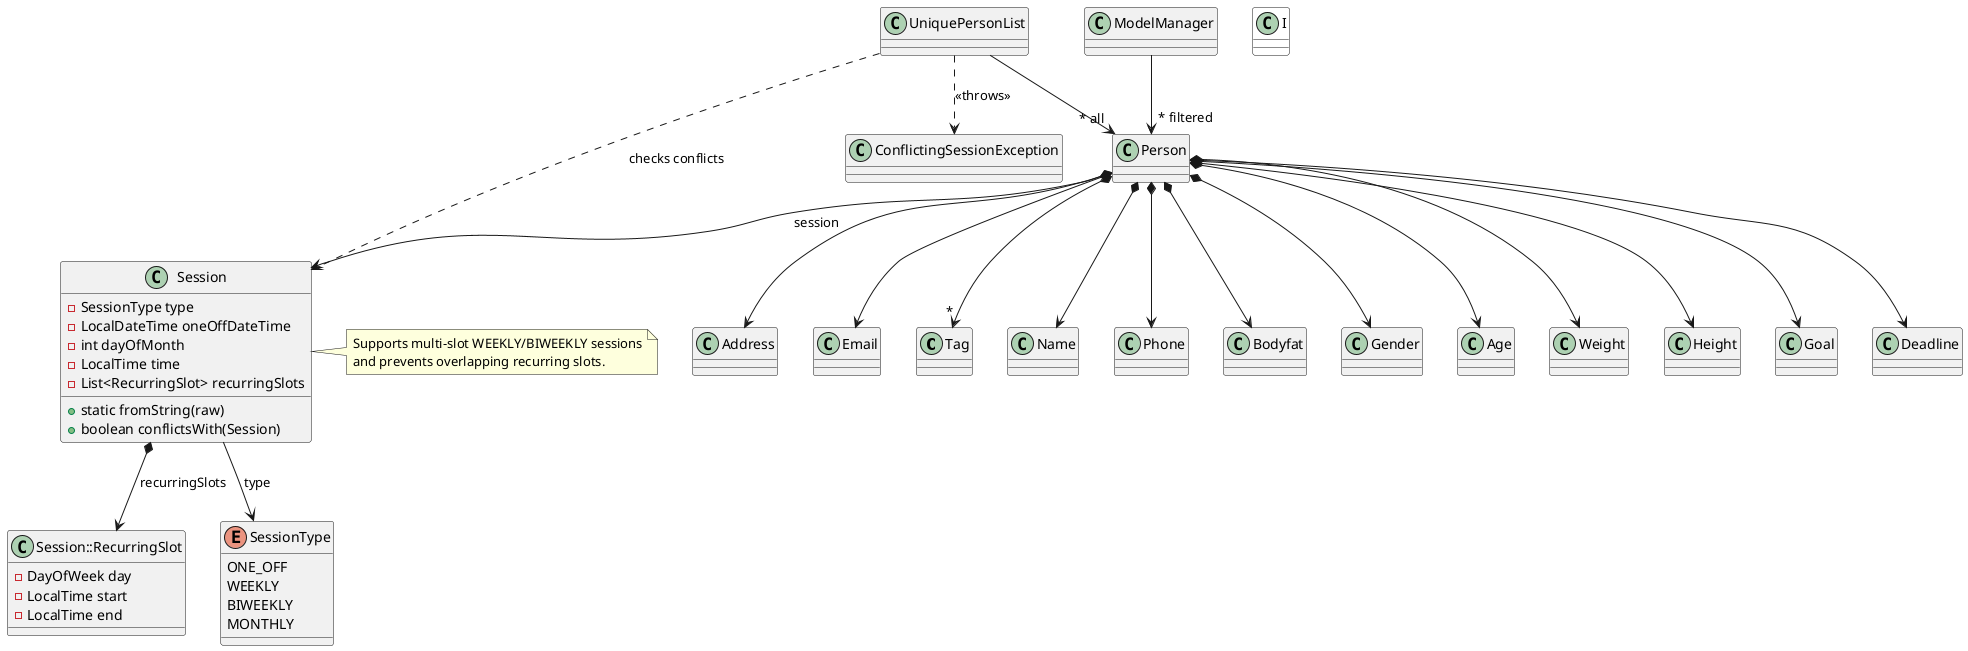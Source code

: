 @startuml

Class Tag

Class Session {
    -SessionType type
    -LocalDateTime oneOffDateTime
    -int dayOfMonth
    -LocalTime time
    -List<RecurringSlot> recurringSlots
    +static fromString(raw)
    +boolean conflictsWith(Session)
}

Class "Session::RecurringSlot" as SessionRecurringSlot {
    -DayOfWeek day
    -LocalTime start
    -LocalTime end
}

Enum SessionType {
    ONE_OFF
    WEEKLY
    BIWEEKLY
    MONTHLY
}

Class ConflictingSessionException

Class I #FFFFFF

UniquePersonList --> "~* all" Person
UniquePersonList ..> Session : checks conflicts
UniquePersonList ..> ConflictingSessionException : <<throws>>
Person *--> Name
Person *--> Phone
Person *--> Email
Person *--> Address
Person *--> Bodyfat
Person *--> Gender
Person *--> Age
Person *--> Weight
Person *--> Height
Person *--> Goal
Person *--> Deadline
Person *--> "*" Tag
Person *--> Session : session
Session *--> SessionRecurringSlot : recurringSlots
Session --> SessionType : type

Address -[hidden]right-> Email

note right of Session
  Supports multi-slot WEEKLY/BIWEEKLY sessions
  and prevents overlapping recurring slots.
end note

ModelManager --> "~* filtered" Person
@enduml
